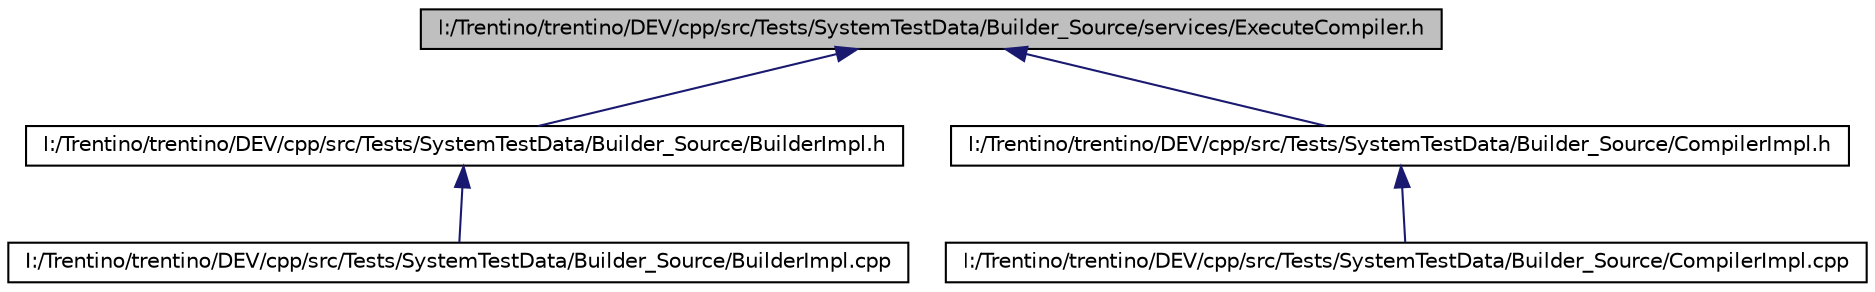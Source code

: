 digraph G
{
  edge [fontname="Helvetica",fontsize="10",labelfontname="Helvetica",labelfontsize="10"];
  node [fontname="Helvetica",fontsize="10",shape=record];
  Node1 [label="I:/Trentino/trentino/DEV/cpp/src/Tests/SystemTestData/Builder_Source/services/ExecuteCompiler.h",height=0.2,width=0.4,color="black", fillcolor="grey75", style="filled" fontcolor="black"];
  Node1 -> Node2 [dir="back",color="midnightblue",fontsize="10",style="solid",fontname="Helvetica"];
  Node2 [label="I:/Trentino/trentino/DEV/cpp/src/Tests/SystemTestData/Builder_Source/BuilderImpl.h",height=0.2,width=0.4,color="black", fillcolor="white", style="filled",URL="$_source_2_builder_impl_8h.html"];
  Node2 -> Node3 [dir="back",color="midnightblue",fontsize="10",style="solid",fontname="Helvetica"];
  Node3 [label="I:/Trentino/trentino/DEV/cpp/src/Tests/SystemTestData/Builder_Source/BuilderImpl.cpp",height=0.2,width=0.4,color="black", fillcolor="white", style="filled",URL="$_builder_impl_8cpp.html"];
  Node1 -> Node4 [dir="back",color="midnightblue",fontsize="10",style="solid",fontname="Helvetica"];
  Node4 [label="I:/Trentino/trentino/DEV/cpp/src/Tests/SystemTestData/Builder_Source/CompilerImpl.h",height=0.2,width=0.4,color="black", fillcolor="white", style="filled",URL="$_source_2_compiler_impl_8h.html"];
  Node4 -> Node5 [dir="back",color="midnightblue",fontsize="10",style="solid",fontname="Helvetica"];
  Node5 [label="I:/Trentino/trentino/DEV/cpp/src/Tests/SystemTestData/Builder_Source/CompilerImpl.cpp",height=0.2,width=0.4,color="black", fillcolor="white", style="filled",URL="$_compiler_impl_8cpp.html"];
}
